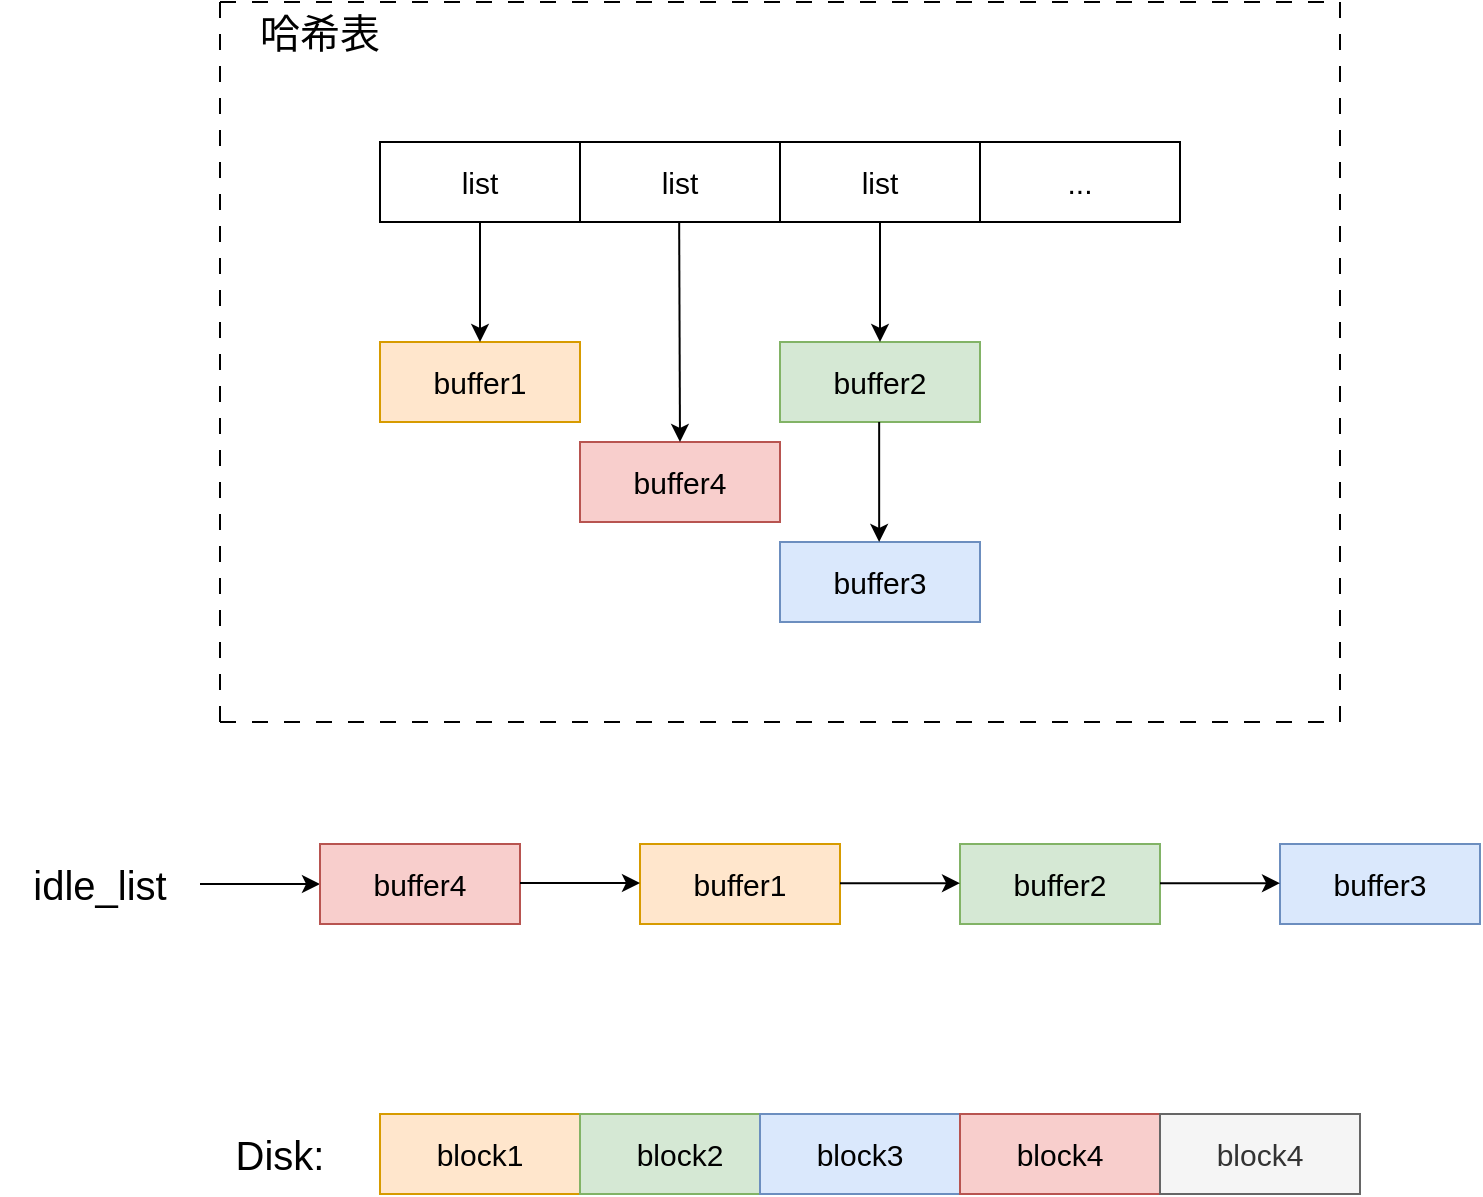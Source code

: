 <mxfile version="28.2.3">
  <diagram name="第 1 页" id="N7nyryGJ8BszLFL-vH7w">
    <mxGraphModel dx="1205" dy="773" grid="1" gridSize="10" guides="1" tooltips="1" connect="1" arrows="1" fold="1" page="1" pageScale="1" pageWidth="827" pageHeight="1169" math="0" shadow="0">
      <root>
        <mxCell id="0" />
        <mxCell id="1" parent="0" />
        <mxCell id="vT9eZ11EA_ri_MrkcB-v-2" value="idle_list" style="text;html=1;align=center;verticalAlign=middle;whiteSpace=wrap;rounded=0;fontSize=20;" vertex="1" parent="1">
          <mxGeometry x="270" y="645" width="100" height="40" as="geometry" />
        </mxCell>
        <mxCell id="vT9eZ11EA_ri_MrkcB-v-3" value="buffer1" style="rounded=0;whiteSpace=wrap;html=1;fontSize=15;fillColor=#ffe6cc;strokeColor=#d79b00;" vertex="1" parent="1">
          <mxGeometry x="590" y="645" width="100" height="40" as="geometry" />
        </mxCell>
        <mxCell id="vT9eZ11EA_ri_MrkcB-v-4" value="" style="endArrow=classic;html=1;rounded=0;exitX=1;exitY=0.5;exitDx=0;exitDy=0;" edge="1" parent="1" source="vT9eZ11EA_ri_MrkcB-v-2">
          <mxGeometry width="50" height="50" relative="1" as="geometry">
            <mxPoint x="500" y="525" as="sourcePoint" />
            <mxPoint x="430" y="665" as="targetPoint" />
          </mxGeometry>
        </mxCell>
        <mxCell id="vT9eZ11EA_ri_MrkcB-v-5" value="buffer2" style="rounded=0;whiteSpace=wrap;html=1;fontSize=15;fillColor=#d5e8d4;strokeColor=#82b366;" vertex="1" parent="1">
          <mxGeometry x="750" y="645" width="100" height="40" as="geometry" />
        </mxCell>
        <mxCell id="vT9eZ11EA_ri_MrkcB-v-6" value="" style="endArrow=classic;html=1;rounded=0;exitX=1;exitY=0.5;exitDx=0;exitDy=0;" edge="1" parent="1">
          <mxGeometry width="50" height="50" relative="1" as="geometry">
            <mxPoint x="690" y="664.58" as="sourcePoint" />
            <mxPoint x="750" y="664.58" as="targetPoint" />
          </mxGeometry>
        </mxCell>
        <mxCell id="vT9eZ11EA_ri_MrkcB-v-7" value="buffer3" style="rounded=0;whiteSpace=wrap;html=1;fontSize=15;fillColor=#dae8fc;strokeColor=#6c8ebf;" vertex="1" parent="1">
          <mxGeometry x="910" y="645" width="100" height="40" as="geometry" />
        </mxCell>
        <mxCell id="vT9eZ11EA_ri_MrkcB-v-8" value="" style="endArrow=classic;html=1;rounded=0;exitX=1;exitY=0.5;exitDx=0;exitDy=0;" edge="1" parent="1">
          <mxGeometry width="50" height="50" relative="1" as="geometry">
            <mxPoint x="850" y="664.58" as="sourcePoint" />
            <mxPoint x="910" y="664.58" as="targetPoint" />
          </mxGeometry>
        </mxCell>
        <mxCell id="vT9eZ11EA_ri_MrkcB-v-9" value="list" style="rounded=0;whiteSpace=wrap;html=1;fontSize=15;" vertex="1" parent="1">
          <mxGeometry x="460" y="294" width="100" height="40" as="geometry" />
        </mxCell>
        <mxCell id="vT9eZ11EA_ri_MrkcB-v-10" value="list" style="rounded=0;whiteSpace=wrap;html=1;fontSize=15;" vertex="1" parent="1">
          <mxGeometry x="560" y="294" width="100" height="40" as="geometry" />
        </mxCell>
        <mxCell id="vT9eZ11EA_ri_MrkcB-v-11" value="list" style="rounded=0;whiteSpace=wrap;html=1;fontSize=15;" vertex="1" parent="1">
          <mxGeometry x="660" y="294" width="100" height="40" as="geometry" />
        </mxCell>
        <mxCell id="vT9eZ11EA_ri_MrkcB-v-12" value="..." style="rounded=0;whiteSpace=wrap;html=1;fontSize=15;" vertex="1" parent="1">
          <mxGeometry x="760" y="294" width="100" height="40" as="geometry" />
        </mxCell>
        <mxCell id="vT9eZ11EA_ri_MrkcB-v-13" value="buffer1" style="rounded=0;whiteSpace=wrap;html=1;fontSize=15;fillColor=#ffe6cc;strokeColor=#d79b00;" vertex="1" parent="1">
          <mxGeometry x="460" y="394" width="100" height="40" as="geometry" />
        </mxCell>
        <mxCell id="vT9eZ11EA_ri_MrkcB-v-14" value="buffer2" style="rounded=0;whiteSpace=wrap;html=1;fontSize=15;fillColor=#d5e8d4;strokeColor=#82b366;" vertex="1" parent="1">
          <mxGeometry x="660" y="394" width="100" height="40" as="geometry" />
        </mxCell>
        <mxCell id="vT9eZ11EA_ri_MrkcB-v-15" value="buffer3" style="rounded=0;whiteSpace=wrap;html=1;fontSize=15;fillColor=#dae8fc;strokeColor=#6c8ebf;" vertex="1" parent="1">
          <mxGeometry x="660" y="494" width="100" height="40" as="geometry" />
        </mxCell>
        <mxCell id="vT9eZ11EA_ri_MrkcB-v-16" value="" style="endArrow=classic;html=1;rounded=0;exitX=0.5;exitY=1;exitDx=0;exitDy=0;entryX=0.5;entryY=0;entryDx=0;entryDy=0;" edge="1" parent="1" source="vT9eZ11EA_ri_MrkcB-v-9" target="vT9eZ11EA_ri_MrkcB-v-13">
          <mxGeometry width="50" height="50" relative="1" as="geometry">
            <mxPoint x="630" y="424" as="sourcePoint" />
            <mxPoint x="680" y="374" as="targetPoint" />
          </mxGeometry>
        </mxCell>
        <mxCell id="vT9eZ11EA_ri_MrkcB-v-17" value="" style="endArrow=classic;html=1;rounded=0;exitX=0.5;exitY=1;exitDx=0;exitDy=0;entryX=0.5;entryY=0;entryDx=0;entryDy=0;" edge="1" parent="1" source="vT9eZ11EA_ri_MrkcB-v-11" target="vT9eZ11EA_ri_MrkcB-v-14">
          <mxGeometry width="50" height="50" relative="1" as="geometry">
            <mxPoint x="630" y="424" as="sourcePoint" />
            <mxPoint x="680" y="374" as="targetPoint" />
          </mxGeometry>
        </mxCell>
        <mxCell id="vT9eZ11EA_ri_MrkcB-v-18" value="" style="endArrow=classic;html=1;rounded=0;exitX=0.5;exitY=1;exitDx=0;exitDy=0;entryX=0.5;entryY=0;entryDx=0;entryDy=0;" edge="1" parent="1">
          <mxGeometry width="50" height="50" relative="1" as="geometry">
            <mxPoint x="709.58" y="434" as="sourcePoint" />
            <mxPoint x="709.58" y="494" as="targetPoint" />
          </mxGeometry>
        </mxCell>
        <mxCell id="vT9eZ11EA_ri_MrkcB-v-19" value="buffer4" style="rounded=0;whiteSpace=wrap;html=1;fontSize=15;fillColor=#f8cecc;strokeColor=#b85450;" vertex="1" parent="1">
          <mxGeometry x="560" y="444" width="100" height="40" as="geometry" />
        </mxCell>
        <mxCell id="vT9eZ11EA_ri_MrkcB-v-20" value="" style="endArrow=classic;html=1;rounded=0;exitX=0.5;exitY=1;exitDx=0;exitDy=0;entryX=0.5;entryY=0;entryDx=0;entryDy=0;" edge="1" parent="1" target="vT9eZ11EA_ri_MrkcB-v-19">
          <mxGeometry width="50" height="50" relative="1" as="geometry">
            <mxPoint x="609.58" y="334" as="sourcePoint" />
            <mxPoint x="609.58" y="394" as="targetPoint" />
          </mxGeometry>
        </mxCell>
        <mxCell id="vT9eZ11EA_ri_MrkcB-v-21" value="" style="endArrow=none;html=1;rounded=0;dashed=1;dashPattern=8 8;" edge="1" parent="1">
          <mxGeometry width="50" height="50" relative="1" as="geometry">
            <mxPoint x="380" y="584" as="sourcePoint" />
            <mxPoint x="940" y="584" as="targetPoint" />
          </mxGeometry>
        </mxCell>
        <mxCell id="vT9eZ11EA_ri_MrkcB-v-22" value="" style="endArrow=none;html=1;rounded=0;dashed=1;dashPattern=8 8;" edge="1" parent="1">
          <mxGeometry width="50" height="50" relative="1" as="geometry">
            <mxPoint x="380" y="224" as="sourcePoint" />
            <mxPoint x="940" y="224" as="targetPoint" />
          </mxGeometry>
        </mxCell>
        <mxCell id="vT9eZ11EA_ri_MrkcB-v-23" value="" style="endArrow=none;html=1;rounded=0;dashed=1;dashPattern=8 8;" edge="1" parent="1">
          <mxGeometry width="50" height="50" relative="1" as="geometry">
            <mxPoint x="380" y="224" as="sourcePoint" />
            <mxPoint x="380" y="584" as="targetPoint" />
          </mxGeometry>
        </mxCell>
        <mxCell id="vT9eZ11EA_ri_MrkcB-v-24" value="" style="endArrow=none;html=1;rounded=0;dashed=1;dashPattern=8 8;" edge="1" parent="1">
          <mxGeometry width="50" height="50" relative="1" as="geometry">
            <mxPoint x="940" y="224" as="sourcePoint" />
            <mxPoint x="940" y="584" as="targetPoint" />
          </mxGeometry>
        </mxCell>
        <mxCell id="vT9eZ11EA_ri_MrkcB-v-25" value="哈希表" style="text;html=1;align=center;verticalAlign=middle;whiteSpace=wrap;rounded=0;fontSize=20;" vertex="1" parent="1">
          <mxGeometry x="380" y="224" width="100" height="30" as="geometry" />
        </mxCell>
        <mxCell id="vT9eZ11EA_ri_MrkcB-v-26" value="block1" style="rounded=0;whiteSpace=wrap;html=1;fontSize=15;fillColor=#ffe6cc;strokeColor=#d79b00;" vertex="1" parent="1">
          <mxGeometry x="460" y="780" width="100" height="40" as="geometry" />
        </mxCell>
        <mxCell id="vT9eZ11EA_ri_MrkcB-v-27" value="block2" style="rounded=0;whiteSpace=wrap;html=1;fontSize=15;fillColor=#d5e8d4;strokeColor=#82b366;" vertex="1" parent="1">
          <mxGeometry x="560" y="780" width="100" height="40" as="geometry" />
        </mxCell>
        <mxCell id="vT9eZ11EA_ri_MrkcB-v-28" value="block3" style="rounded=0;whiteSpace=wrap;html=1;fontSize=15;fillColor=#dae8fc;strokeColor=#6c8ebf;" vertex="1" parent="1">
          <mxGeometry x="650" y="780" width="100" height="40" as="geometry" />
        </mxCell>
        <mxCell id="vT9eZ11EA_ri_MrkcB-v-29" value="block4" style="rounded=0;whiteSpace=wrap;html=1;fontSize=15;fillColor=#f8cecc;strokeColor=#b85450;" vertex="1" parent="1">
          <mxGeometry x="750" y="780" width="100" height="40" as="geometry" />
        </mxCell>
        <mxCell id="vT9eZ11EA_ri_MrkcB-v-30" value="block4" style="rounded=0;whiteSpace=wrap;html=1;fontSize=15;fillColor=#f5f5f5;strokeColor=#666666;fontColor=#333333;" vertex="1" parent="1">
          <mxGeometry x="850" y="780" width="100" height="40" as="geometry" />
        </mxCell>
        <mxCell id="vT9eZ11EA_ri_MrkcB-v-31" value="Disk:" style="text;html=1;align=center;verticalAlign=middle;whiteSpace=wrap;rounded=0;fontSize=20;" vertex="1" parent="1">
          <mxGeometry x="360" y="780" width="100" height="40" as="geometry" />
        </mxCell>
        <mxCell id="vT9eZ11EA_ri_MrkcB-v-32" value="buffer4" style="rounded=0;whiteSpace=wrap;html=1;fontSize=15;fillColor=#f8cecc;strokeColor=#b85450;" vertex="1" parent="1">
          <mxGeometry x="430" y="645" width="100" height="40" as="geometry" />
        </mxCell>
        <mxCell id="vT9eZ11EA_ri_MrkcB-v-33" value="" style="endArrow=classic;html=1;rounded=0;exitX=1;exitY=0.5;exitDx=0;exitDy=0;" edge="1" parent="1">
          <mxGeometry width="50" height="50" relative="1" as="geometry">
            <mxPoint x="530" y="664.5" as="sourcePoint" />
            <mxPoint x="590" y="664.5" as="targetPoint" />
          </mxGeometry>
        </mxCell>
      </root>
    </mxGraphModel>
  </diagram>
</mxfile>
